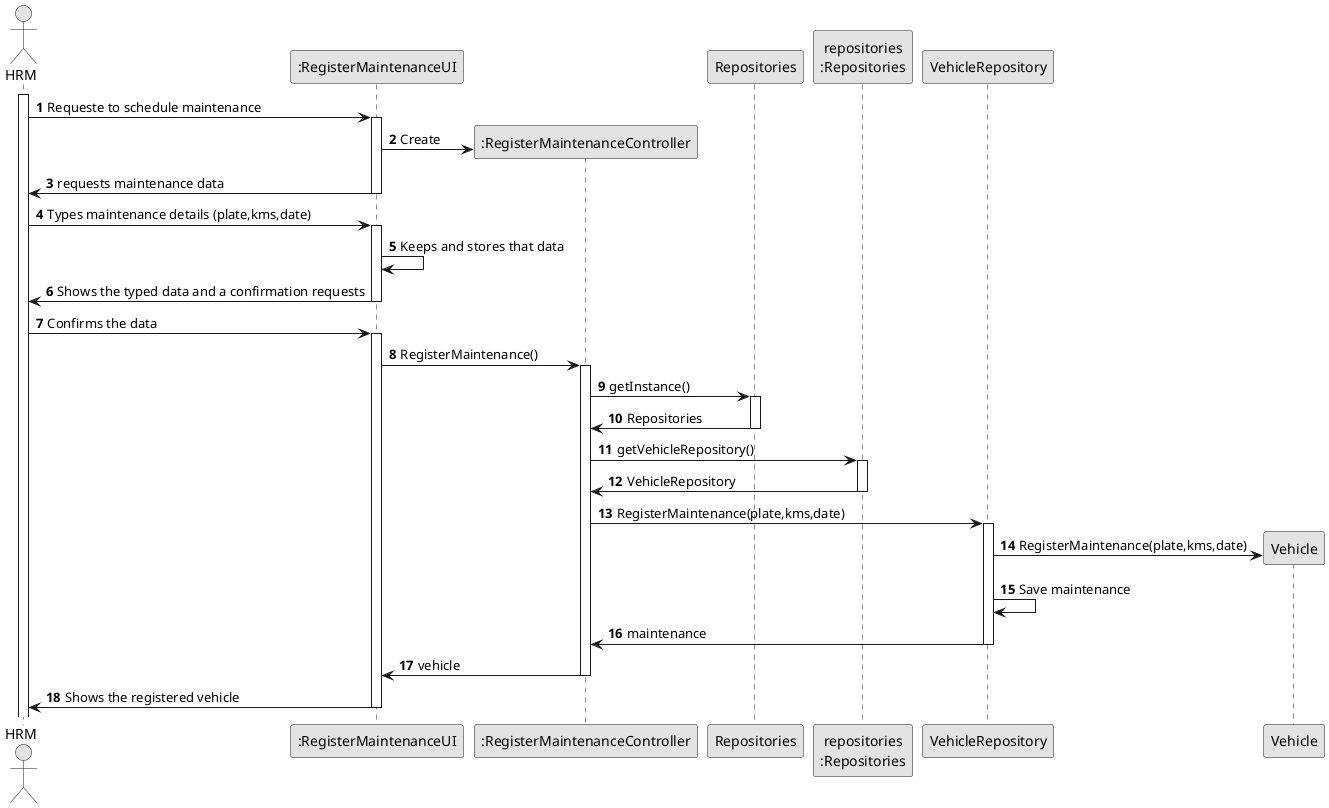 @startuml
skinparam monochrome true
skinparam packageStyle rectangle
skinparam shadowing false

autonumber

'hide footbox
actor "HRM" as USER

participant ":RegisterMaintenanceUI" as RegisterMaintenanceUI
participant ":RegisterMaintenanceController" as RegisterMaintenanceController
participant "Repositories" as Repositories
participant "repositories\n:Repositories" as repRep
participant "VehicleRepository" as VehicleRepository

activate USER
USER -> RegisterMaintenanceUI : Requeste to schedule maintenance
activate RegisterMaintenanceUI
RegisterMaintenanceUI -> RegisterMaintenanceController** : Create
RegisterMaintenanceUI -> USER : requests maintenance data
deactivate RegisterMaintenanceUI
USER -> RegisterMaintenanceUI : Types maintenance details (plate,kms,date)
activate RegisterMaintenanceUI
RegisterMaintenanceUI -> RegisterMaintenanceUI : Keeps and stores that data
RegisterMaintenanceUI -> USER : Shows the typed data and a confirmation requests
deactivate RegisterMaintenanceUI
USER -> RegisterMaintenanceUI : Confirms the data
activate RegisterMaintenanceUI
RegisterMaintenanceUI -> RegisterMaintenanceController : RegisterMaintenance()
activate RegisterMaintenanceController
RegisterMaintenanceController -> Repositories : getInstance()
activate Repositories
Repositories -> RegisterMaintenanceController : Repositories
deactivate Repositories
RegisterMaintenanceController -> repRep : getVehicleRepository()
activate repRep
repRep -> RegisterMaintenanceController : VehicleRepository
deactivate repRep
RegisterMaintenanceController -> VehicleRepository: RegisterMaintenance(plate,kms,date)
activate VehicleRepository
VehicleRepository -> Vehicle** : RegisterMaintenance(plate,kms,date)
VehicleRepository -> VehicleRepository : Save maintenance
VehicleRepository -> RegisterMaintenanceController : maintenance
deactivate VehicleRepository
RegisterMaintenanceController -> RegisterMaintenanceUI : vehicle
deactivate RegisterMaintenanceController
RegisterMaintenanceUI -> USER : Shows the registered vehicle
deactivate RegisterMaintenanceUI


@enduml

